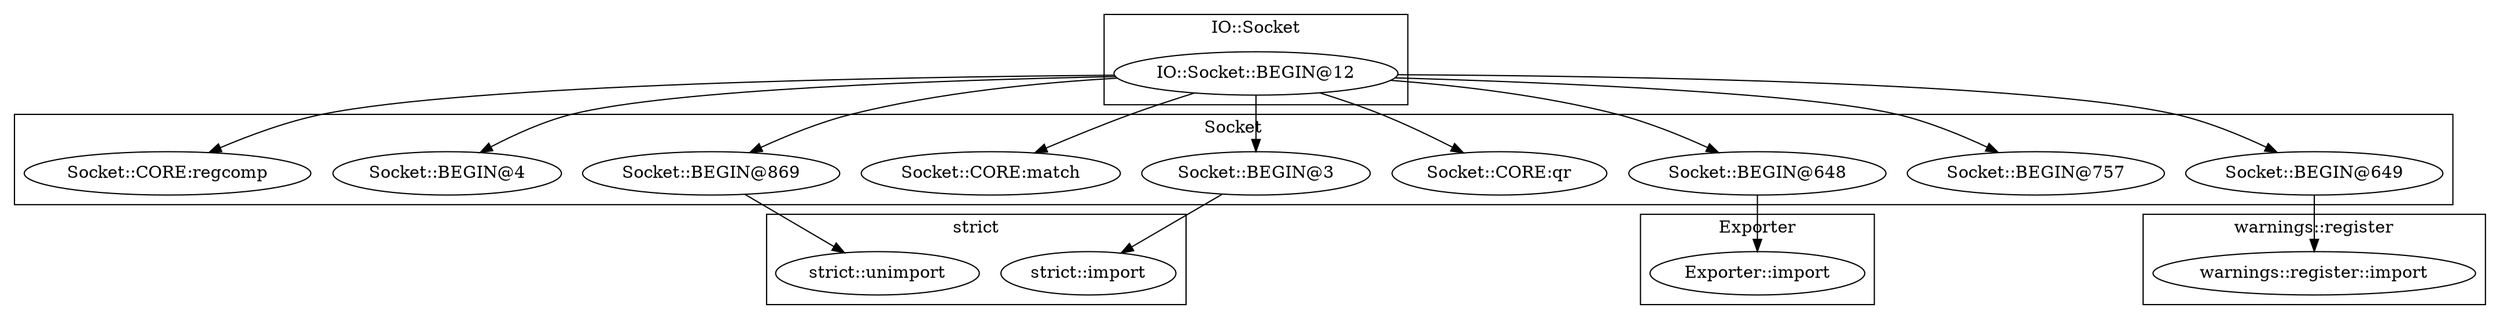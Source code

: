 digraph {
graph [overlap=false]
subgraph cluster_IO_Socket {
	label="IO::Socket";
	"IO::Socket::BEGIN@12";
}
subgraph cluster_warnings_register {
	label="warnings::register";
	"warnings::register::import";
}
subgraph cluster_Socket {
	label="Socket";
	"Socket::BEGIN@869";
	"Socket::BEGIN@757";
	"Socket::BEGIN@648";
	"Socket::CORE:qr";
	"Socket::BEGIN@649";
	"Socket::CORE:match";
	"Socket::BEGIN@3";
	"Socket::BEGIN@4";
	"Socket::CORE:regcomp";
}
subgraph cluster_Exporter {
	label="Exporter";
	"Exporter::import";
}
subgraph cluster_strict {
	label="strict";
	"strict::unimport";
	"strict::import";
}
"IO::Socket::BEGIN@12" -> "Socket::CORE:qr";
"IO::Socket::BEGIN@12" -> "Socket::BEGIN@648";
"IO::Socket::BEGIN@12" -> "Socket::BEGIN@3";
"IO::Socket::BEGIN@12" -> "Socket::CORE:match";
"IO::Socket::BEGIN@12" -> "Socket::BEGIN@757";
"Socket::BEGIN@3" -> "strict::import";
"IO::Socket::BEGIN@12" -> "Socket::CORE:regcomp";
"IO::Socket::BEGIN@12" -> "Socket::BEGIN@4";
"Socket::BEGIN@648" -> "Exporter::import";
"Socket::BEGIN@649" -> "warnings::register::import";
"Socket::BEGIN@869" -> "strict::unimport";
"IO::Socket::BEGIN@12" -> "Socket::BEGIN@649";
"IO::Socket::BEGIN@12" -> "Socket::BEGIN@869";
}
